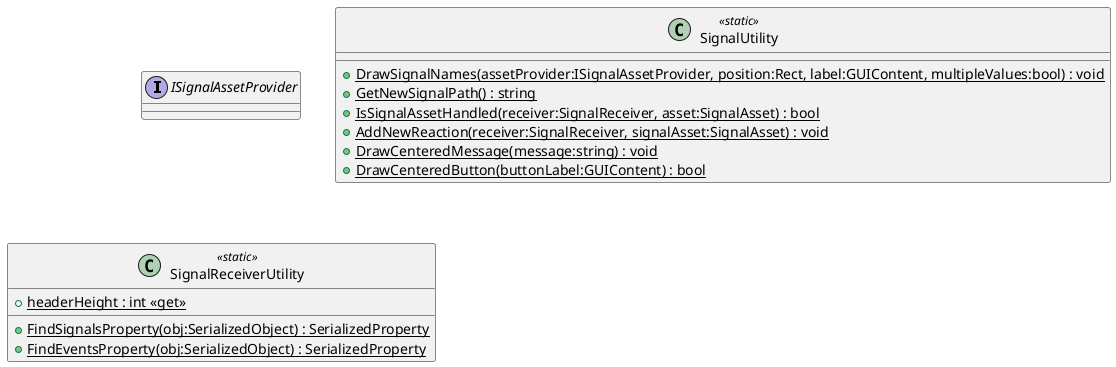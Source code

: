 @startuml
interface ISignalAssetProvider {
}
class SignalUtility <<static>> {
    + {static} DrawSignalNames(assetProvider:ISignalAssetProvider, position:Rect, label:GUIContent, multipleValues:bool) : void
    + {static} GetNewSignalPath() : string
    + {static} IsSignalAssetHandled(receiver:SignalReceiver, asset:SignalAsset) : bool
    + {static} AddNewReaction(receiver:SignalReceiver, signalAsset:SignalAsset) : void
    + {static} DrawCenteredMessage(message:string) : void
    + {static} DrawCenteredButton(buttonLabel:GUIContent) : bool
}
class SignalReceiverUtility <<static>> {
    + {static} headerHeight : int <<get>>
    + {static} FindSignalsProperty(obj:SerializedObject) : SerializedProperty
    + {static} FindEventsProperty(obj:SerializedObject) : SerializedProperty
}
@enduml
